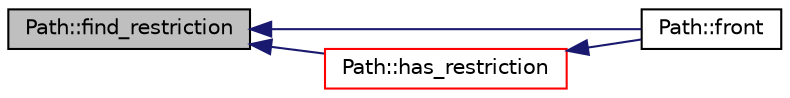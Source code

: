 digraph "Path::find_restriction"
{
  edge [fontname="Helvetica",fontsize="10",labelfontname="Helvetica",labelfontsize="10"];
  node [fontname="Helvetica",fontsize="10",shape=record];
  rankdir="LR";
  Node213 [label="Path::find_restriction",height=0.2,width=0.4,color="black", fillcolor="grey75", style="filled", fontcolor="black"];
  Node213 -> Node214 [dir="back",color="midnightblue",fontsize="10",style="solid",fontname="Helvetica"];
  Node214 [label="Path::front",height=0.2,width=0.4,color="black", fillcolor="white", style="filled",URL="$classPath.html#a6fc87e41a998bdfe9fd94c3647e6f2ba"];
  Node213 -> Node215 [dir="back",color="midnightblue",fontsize="10",style="solid",fontname="Helvetica"];
  Node215 [label="Path::has_restriction",height=0.2,width=0.4,color="red", fillcolor="white", style="filled",URL="$classPath.html#aa9094d69061056df1335819625d06894"];
  Node215 -> Node214 [dir="back",color="midnightblue",fontsize="10",style="solid",fontname="Helvetica"];
}
